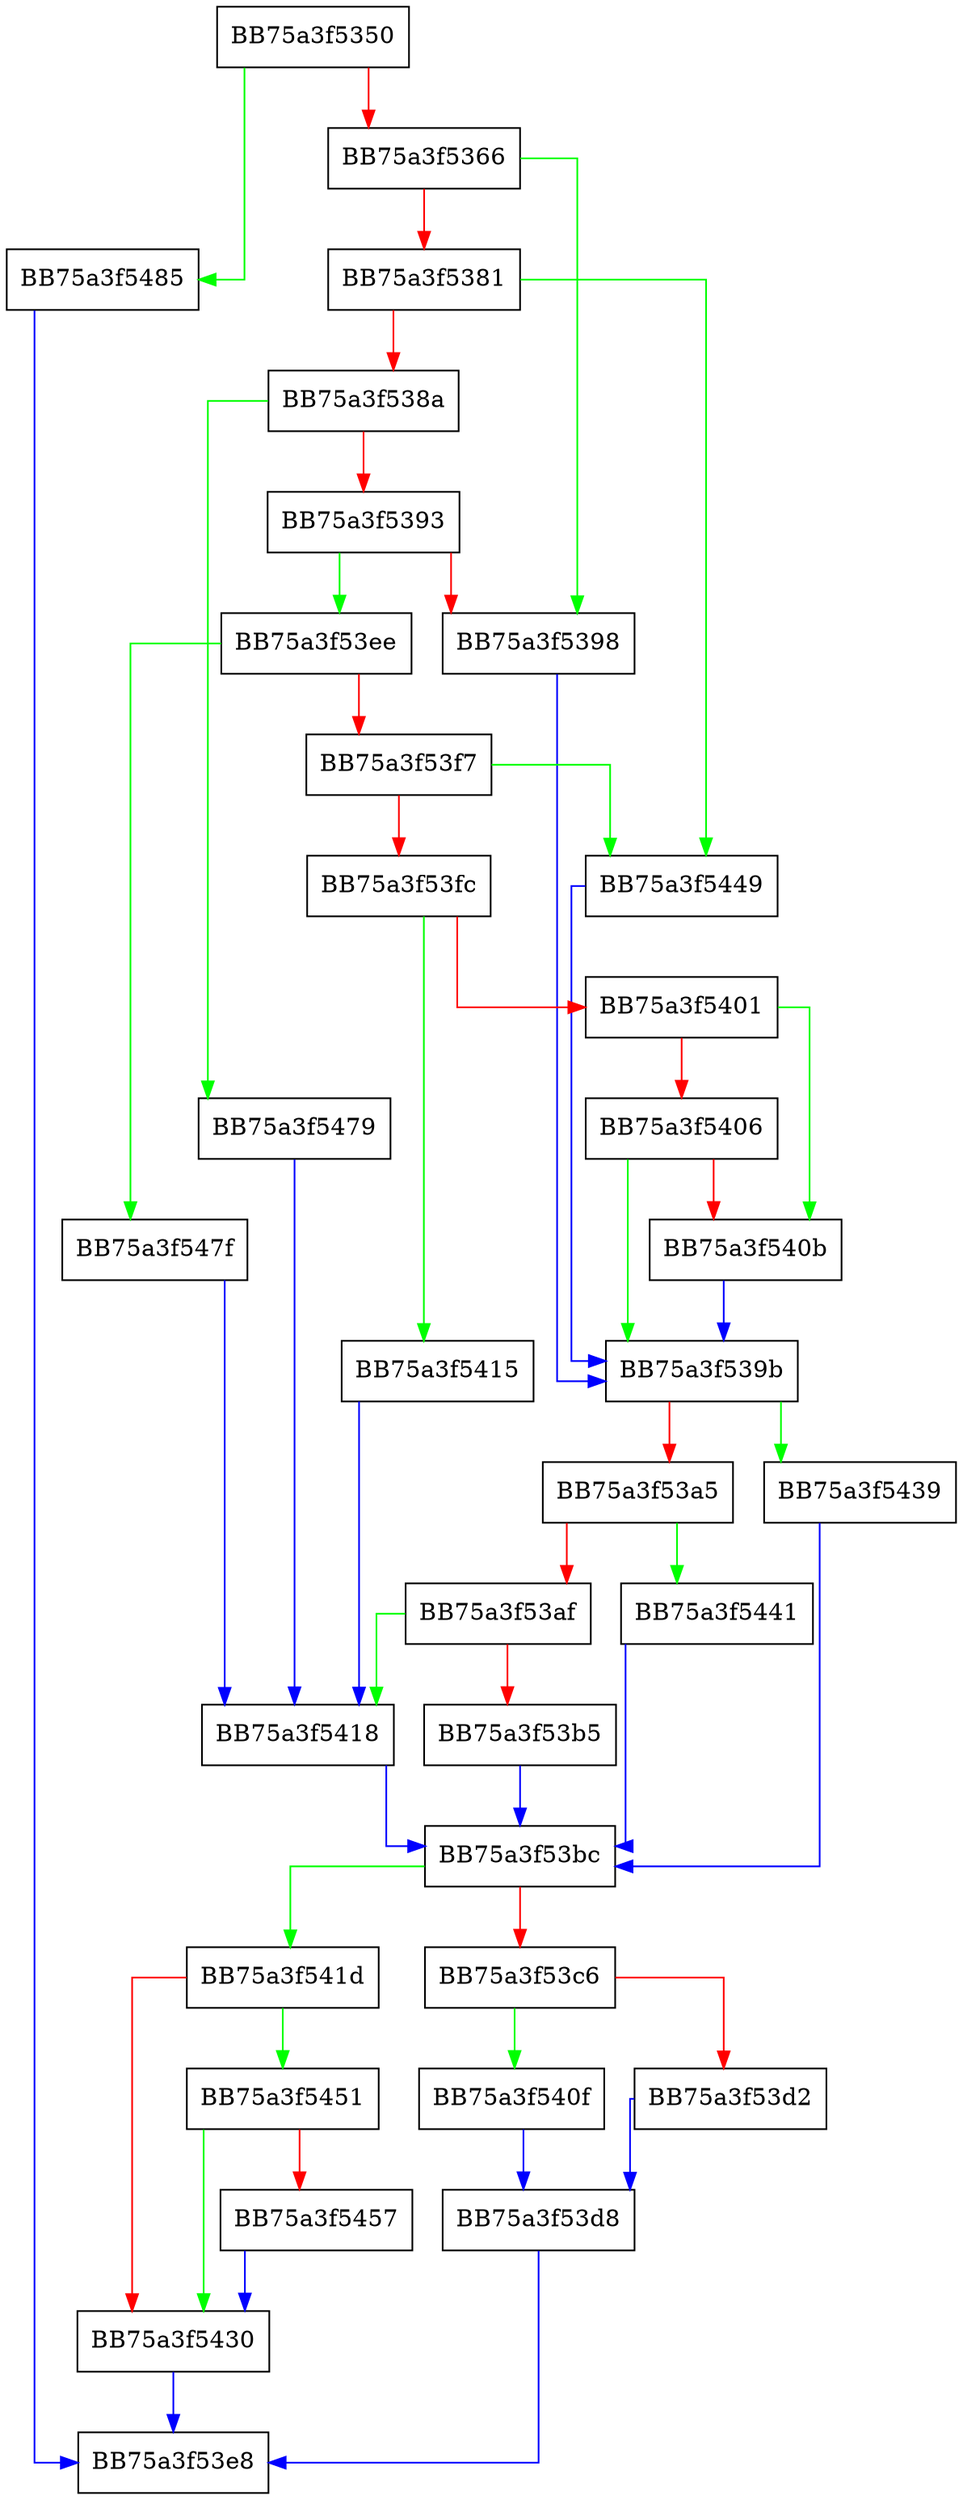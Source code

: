 digraph ldloc {
  node [shape="box"];
  graph [splines=ortho];
  BB75a3f5350 -> BB75a3f5485 [color="green"];
  BB75a3f5350 -> BB75a3f5366 [color="red"];
  BB75a3f5366 -> BB75a3f5398 [color="green"];
  BB75a3f5366 -> BB75a3f5381 [color="red"];
  BB75a3f5381 -> BB75a3f5449 [color="green"];
  BB75a3f5381 -> BB75a3f538a [color="red"];
  BB75a3f538a -> BB75a3f5479 [color="green"];
  BB75a3f538a -> BB75a3f5393 [color="red"];
  BB75a3f5393 -> BB75a3f53ee [color="green"];
  BB75a3f5393 -> BB75a3f5398 [color="red"];
  BB75a3f5398 -> BB75a3f539b [color="blue"];
  BB75a3f539b -> BB75a3f5439 [color="green"];
  BB75a3f539b -> BB75a3f53a5 [color="red"];
  BB75a3f53a5 -> BB75a3f5441 [color="green"];
  BB75a3f53a5 -> BB75a3f53af [color="red"];
  BB75a3f53af -> BB75a3f5418 [color="green"];
  BB75a3f53af -> BB75a3f53b5 [color="red"];
  BB75a3f53b5 -> BB75a3f53bc [color="blue"];
  BB75a3f53bc -> BB75a3f541d [color="green"];
  BB75a3f53bc -> BB75a3f53c6 [color="red"];
  BB75a3f53c6 -> BB75a3f540f [color="green"];
  BB75a3f53c6 -> BB75a3f53d2 [color="red"];
  BB75a3f53d2 -> BB75a3f53d8 [color="blue"];
  BB75a3f53d8 -> BB75a3f53e8 [color="blue"];
  BB75a3f53ee -> BB75a3f547f [color="green"];
  BB75a3f53ee -> BB75a3f53f7 [color="red"];
  BB75a3f53f7 -> BB75a3f5449 [color="green"];
  BB75a3f53f7 -> BB75a3f53fc [color="red"];
  BB75a3f53fc -> BB75a3f5415 [color="green"];
  BB75a3f53fc -> BB75a3f5401 [color="red"];
  BB75a3f5401 -> BB75a3f540b [color="green"];
  BB75a3f5401 -> BB75a3f5406 [color="red"];
  BB75a3f5406 -> BB75a3f539b [color="green"];
  BB75a3f5406 -> BB75a3f540b [color="red"];
  BB75a3f540b -> BB75a3f539b [color="blue"];
  BB75a3f540f -> BB75a3f53d8 [color="blue"];
  BB75a3f5415 -> BB75a3f5418 [color="blue"];
  BB75a3f5418 -> BB75a3f53bc [color="blue"];
  BB75a3f541d -> BB75a3f5451 [color="green"];
  BB75a3f541d -> BB75a3f5430 [color="red"];
  BB75a3f5430 -> BB75a3f53e8 [color="blue"];
  BB75a3f5439 -> BB75a3f53bc [color="blue"];
  BB75a3f5441 -> BB75a3f53bc [color="blue"];
  BB75a3f5449 -> BB75a3f539b [color="blue"];
  BB75a3f5451 -> BB75a3f5430 [color="green"];
  BB75a3f5451 -> BB75a3f5457 [color="red"];
  BB75a3f5457 -> BB75a3f5430 [color="blue"];
  BB75a3f5479 -> BB75a3f5418 [color="blue"];
  BB75a3f547f -> BB75a3f5418 [color="blue"];
  BB75a3f5485 -> BB75a3f53e8 [color="blue"];
}